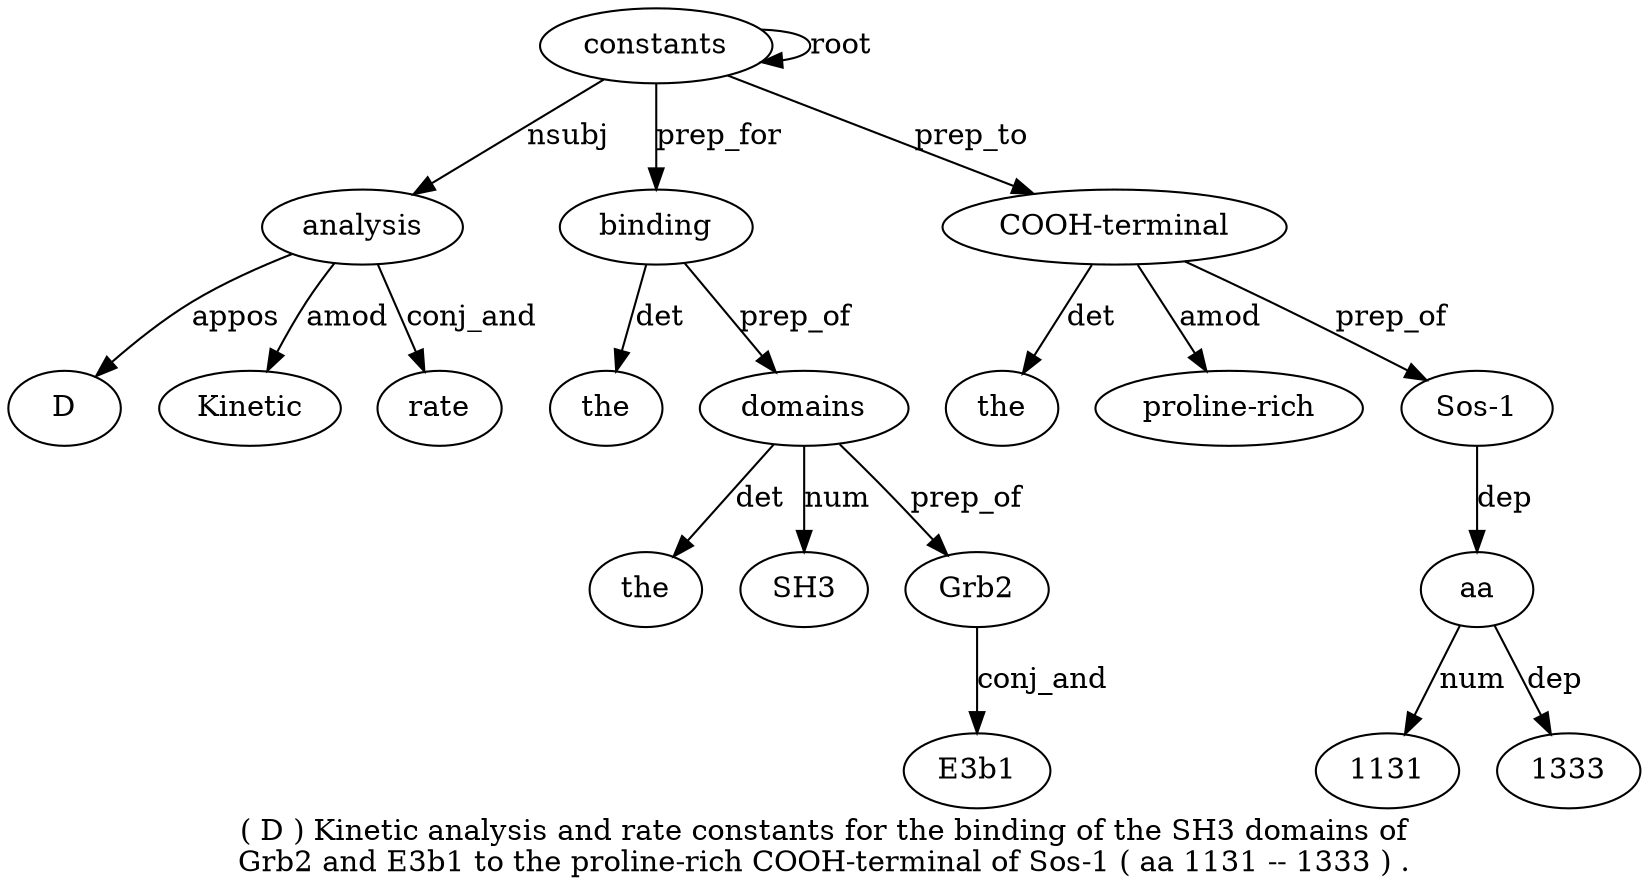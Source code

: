 digraph "( D ) Kinetic analysis and rate constants for the binding of the SH3 domains of Grb2 and E3b1 to the proline-rich COOH-terminal of Sos-1 ( aa 1131 -- 1333 ) ." {
label="( D ) Kinetic analysis and rate constants for the binding of the SH3 domains of
Grb2 and E3b1 to the proline-rich COOH-terminal of Sos-1 ( aa 1131 -- 1333 ) .";
analysis5 [style=filled, fillcolor=white, label=analysis];
D2 [style=filled, fillcolor=white, label=D];
analysis5 -> D2  [label=appos];
Kinetic4 [style=filled, fillcolor=white, label=Kinetic];
analysis5 -> Kinetic4  [label=amod];
constants8 [style=filled, fillcolor=white, label=constants];
constants8 -> analysis5  [label=nsubj];
rate7 [style=filled, fillcolor=white, label=rate];
analysis5 -> rate7  [label=conj_and];
constants8 -> constants8  [label=root];
binding11 [style=filled, fillcolor=white, label=binding];
the10 [style=filled, fillcolor=white, label=the];
binding11 -> the10  [label=det];
constants8 -> binding11  [label=prep_for];
domains15 [style=filled, fillcolor=white, label=domains];
the13 [style=filled, fillcolor=white, label=the];
domains15 -> the13  [label=det];
SH314 [style=filled, fillcolor=white, label=SH3];
domains15 -> SH314  [label=num];
binding11 -> domains15  [label=prep_of];
Grb217 [style=filled, fillcolor=white, label=Grb2];
domains15 -> Grb217  [label=prep_of];
E3b119 [style=filled, fillcolor=white, label=E3b1];
Grb217 -> E3b119  [label=conj_and];
"COOH-terminal23" [style=filled, fillcolor=white, label="COOH-terminal"];
the21 [style=filled, fillcolor=white, label=the];
"COOH-terminal23" -> the21  [label=det];
"proline-rich22" [style=filled, fillcolor=white, label="proline-rich"];
"COOH-terminal23" -> "proline-rich22"  [label=amod];
constants8 -> "COOH-terminal23"  [label=prep_to];
"Sos-125" [style=filled, fillcolor=white, label="Sos-1"];
"COOH-terminal23" -> "Sos-125"  [label=prep_of];
aa27 [style=filled, fillcolor=white, label=aa];
"Sos-125" -> aa27  [label=dep];
113128 [style=filled, fillcolor=white, label=1131];
aa27 -> 113128  [label=num];
133330 [style=filled, fillcolor=white, label=1333];
aa27 -> 133330  [label=dep];
}
